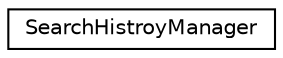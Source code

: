 digraph "类继承关系图"
{
  edge [fontname="Helvetica",fontsize="10",labelfontname="Helvetica",labelfontsize="10"];
  node [fontname="Helvetica",fontsize="10",shape=record];
  rankdir="LR";
  Node0 [label="SearchHistroyManager",height=0.2,width=0.4,color="black", fillcolor="white", style="filled",URL="$class_search_histroy_manager.html"];
}
